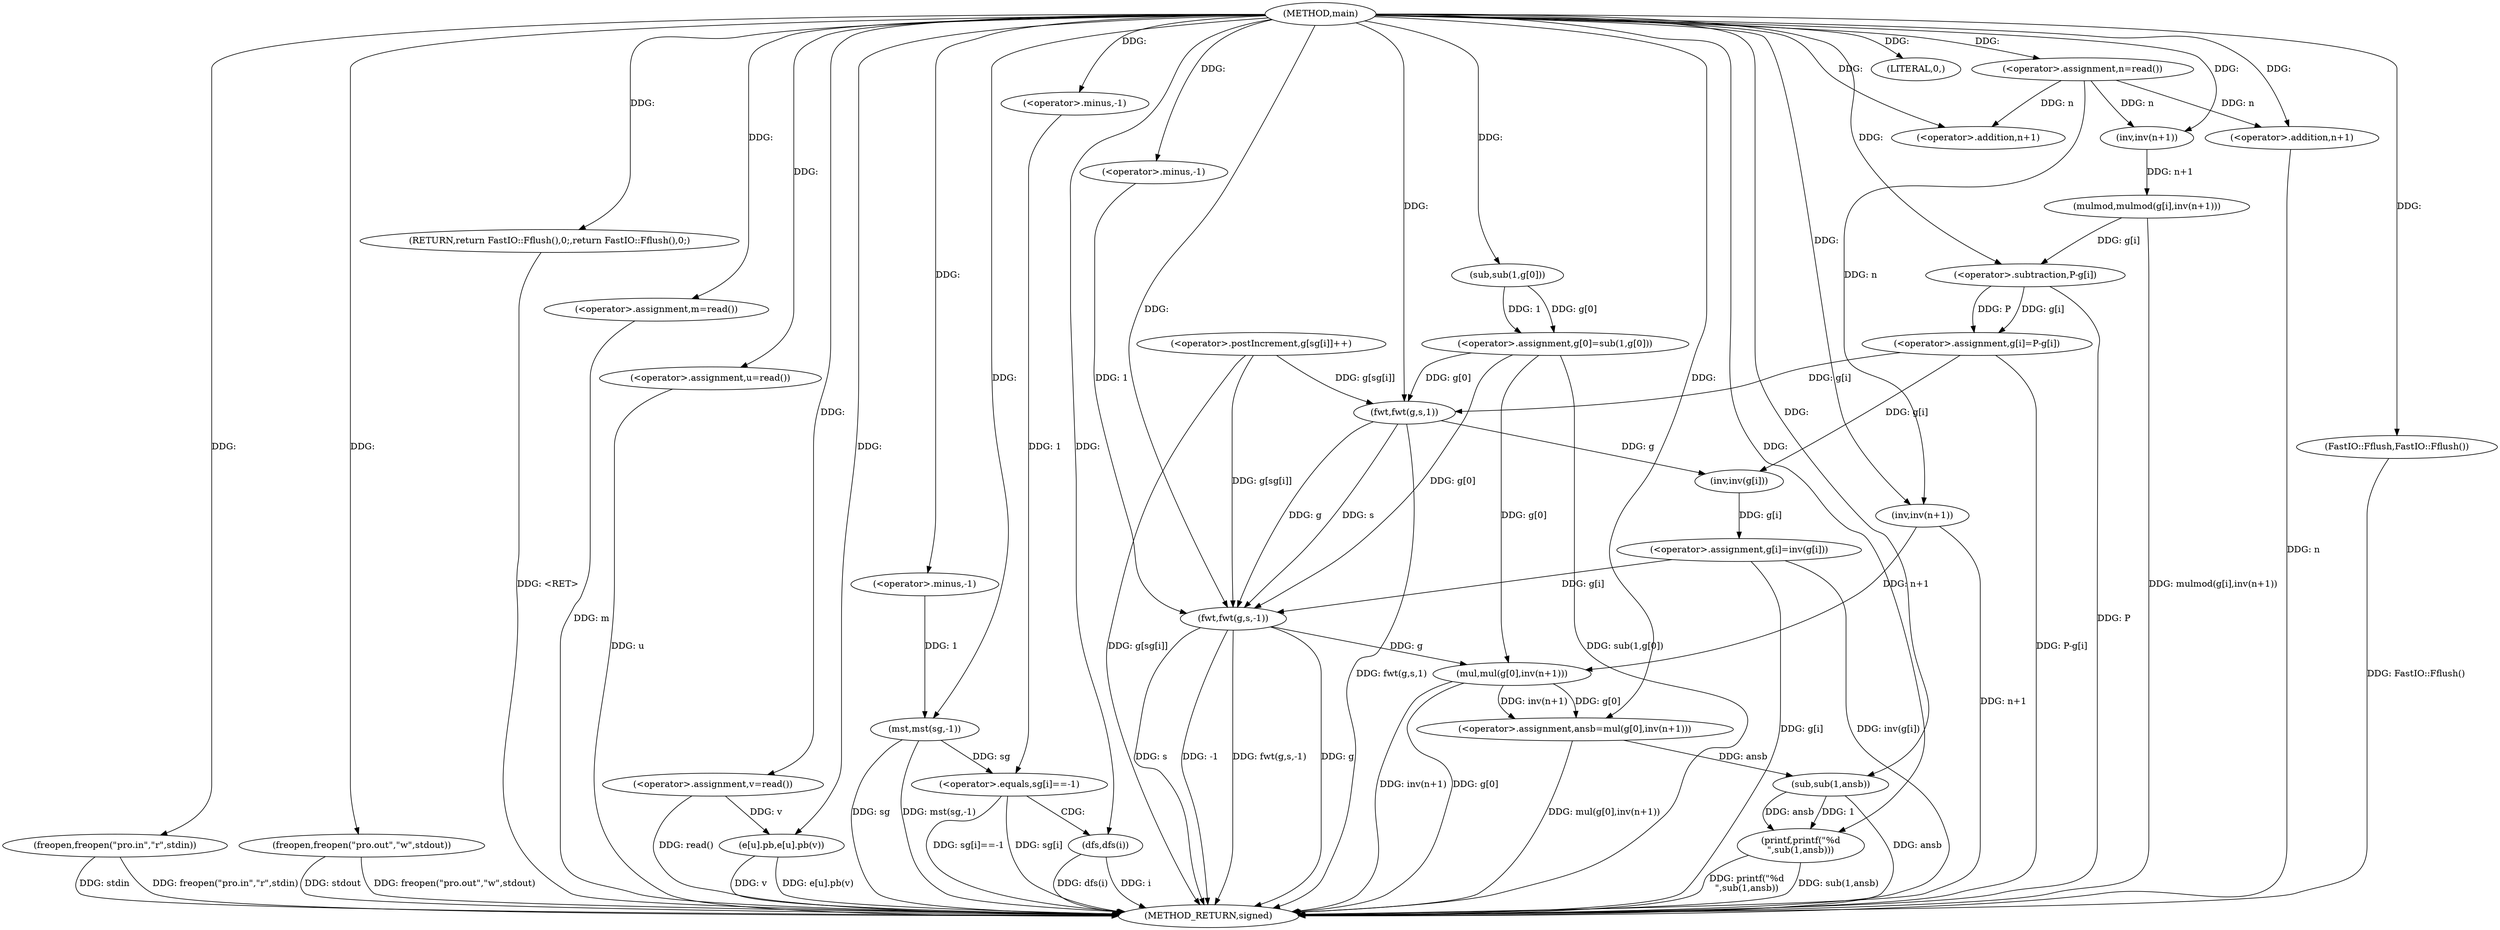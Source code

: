 digraph "main" {  
"1000718" [label = "(METHOD,main)" ]
"1000828" [label = "(METHOD_RETURN,signed)" ]
"1000720" [label = "(freopen,freopen(\"pro.in\",\"r\",stdin))" ]
"1000724" [label = "(freopen,freopen(\"pro.out\",\"w\",stdout))" ]
"1000746" [label = "(mst,mst(sg,-1))" ]
"1000759" [label = "(<operator>.postIncrement,g[sg[i]]++)" ]
"1000765" [label = "(mulmod,mulmod(g[i],inv(n+1)))" ]
"1000773" [label = "(<operator>.assignment,g[0]=sub(1,g[0]))" ]
"1000782" [label = "(<operator>.assignment,g[i]=P-g[i])" ]
"1000791" [label = "(fwt,fwt(g,s,1))" ]
"1000795" [label = "(<operator>.assignment,g[i]=inv(g[i]))" ]
"1000803" [label = "(fwt,fwt(g,s,-1))" ]
"1000809" [label = "(<operator>.assignment,ansb=mul(g[0],inv(n+1)))" ]
"1000819" [label = "(printf,printf(\"%d\n\",sub(1,ansb)))" ]
"1000824" [label = "(RETURN,return FastIO::Fflush(),0;,return FastIO::Fflush(),0;)" ]
"1000729" [label = "(<operator>.assignment,n=read())" ]
"1000732" [label = "(<operator>.assignment,m=read())" ]
"1000737" [label = "(<operator>.assignment,u=read())" ]
"1000741" [label = "(<operator>.assignment,v=read())" ]
"1000744" [label = "(e[u].pb,e[u].pb(v))" ]
"1000751" [label = "(<operator>.equals,sg[i]==-1)" ]
"1000757" [label = "(dfs,dfs(i))" ]
"1000748" [label = "(<operator>.minus,-1)" ]
"1000769" [label = "(inv,inv(n+1))" ]
"1000777" [label = "(sub,sub(1,g[0]))" ]
"1000786" [label = "(<operator>.subtraction,P-g[i])" ]
"1000799" [label = "(inv,inv(g[i]))" ]
"1000806" [label = "(<operator>.minus,-1)" ]
"1000811" [label = "(mul,mul(g[0],inv(n+1)))" ]
"1000821" [label = "(sub,sub(1,ansb))" ]
"1000826" [label = "(FastIO::Fflush,FastIO::Fflush())" ]
"1000827" [label = "(LITERAL,0,)" ]
"1000755" [label = "(<operator>.minus,-1)" ]
"1000770" [label = "(<operator>.addition,n+1)" ]
"1000815" [label = "(inv,inv(n+1))" ]
"1000816" [label = "(<operator>.addition,n+1)" ]
  "1000824" -> "1000828"  [ label = "DDG: <RET>"] 
  "1000720" -> "1000828"  [ label = "DDG: freopen(\"pro.in\",\"r\",stdin)"] 
  "1000724" -> "1000828"  [ label = "DDG: freopen(\"pro.out\",\"w\",stdout)"] 
  "1000737" -> "1000828"  [ label = "DDG: u"] 
  "1000741" -> "1000828"  [ label = "DDG: read()"] 
  "1000744" -> "1000828"  [ label = "DDG: v"] 
  "1000744" -> "1000828"  [ label = "DDG: e[u].pb(v)"] 
  "1000746" -> "1000828"  [ label = "DDG: sg"] 
  "1000746" -> "1000828"  [ label = "DDG: mst(sg,-1)"] 
  "1000751" -> "1000828"  [ label = "DDG: sg[i]"] 
  "1000751" -> "1000828"  [ label = "DDG: sg[i]==-1"] 
  "1000757" -> "1000828"  [ label = "DDG: i"] 
  "1000757" -> "1000828"  [ label = "DDG: dfs(i)"] 
  "1000759" -> "1000828"  [ label = "DDG: g[sg[i]]"] 
  "1000765" -> "1000828"  [ label = "DDG: mulmod(g[i],inv(n+1))"] 
  "1000773" -> "1000828"  [ label = "DDG: sub(1,g[0])"] 
  "1000782" -> "1000828"  [ label = "DDG: P-g[i]"] 
  "1000791" -> "1000828"  [ label = "DDG: fwt(g,s,1)"] 
  "1000795" -> "1000828"  [ label = "DDG: g[i]"] 
  "1000795" -> "1000828"  [ label = "DDG: inv(g[i])"] 
  "1000803" -> "1000828"  [ label = "DDG: g"] 
  "1000803" -> "1000828"  [ label = "DDG: s"] 
  "1000803" -> "1000828"  [ label = "DDG: -1"] 
  "1000803" -> "1000828"  [ label = "DDG: fwt(g,s,-1)"] 
  "1000811" -> "1000828"  [ label = "DDG: g[0]"] 
  "1000816" -> "1000828"  [ label = "DDG: n"] 
  "1000815" -> "1000828"  [ label = "DDG: n+1"] 
  "1000811" -> "1000828"  [ label = "DDG: inv(n+1)"] 
  "1000809" -> "1000828"  [ label = "DDG: mul(g[0],inv(n+1))"] 
  "1000821" -> "1000828"  [ label = "DDG: ansb"] 
  "1000819" -> "1000828"  [ label = "DDG: sub(1,ansb)"] 
  "1000819" -> "1000828"  [ label = "DDG: printf(\"%d\n\",sub(1,ansb))"] 
  "1000826" -> "1000828"  [ label = "DDG: FastIO::Fflush()"] 
  "1000720" -> "1000828"  [ label = "DDG: stdin"] 
  "1000724" -> "1000828"  [ label = "DDG: stdout"] 
  "1000732" -> "1000828"  [ label = "DDG: m"] 
  "1000786" -> "1000828"  [ label = "DDG: P"] 
  "1000777" -> "1000773"  [ label = "DDG: 1"] 
  "1000777" -> "1000773"  [ label = "DDG: g[0]"] 
  "1000786" -> "1000782"  [ label = "DDG: P"] 
  "1000786" -> "1000782"  [ label = "DDG: g[i]"] 
  "1000799" -> "1000795"  [ label = "DDG: g[i]"] 
  "1000811" -> "1000809"  [ label = "DDG: g[0]"] 
  "1000811" -> "1000809"  [ label = "DDG: inv(n+1)"] 
  "1000718" -> "1000824"  [ label = "DDG: "] 
  "1000718" -> "1000720"  [ label = "DDG: "] 
  "1000718" -> "1000724"  [ label = "DDG: "] 
  "1000718" -> "1000729"  [ label = "DDG: "] 
  "1000718" -> "1000732"  [ label = "DDG: "] 
  "1000718" -> "1000737"  [ label = "DDG: "] 
  "1000718" -> "1000741"  [ label = "DDG: "] 
  "1000718" -> "1000746"  [ label = "DDG: "] 
  "1000748" -> "1000746"  [ label = "DDG: 1"] 
  "1000769" -> "1000765"  [ label = "DDG: n+1"] 
  "1000759" -> "1000791"  [ label = "DDG: g[sg[i]]"] 
  "1000773" -> "1000791"  [ label = "DDG: g[0]"] 
  "1000782" -> "1000791"  [ label = "DDG: g[i]"] 
  "1000718" -> "1000791"  [ label = "DDG: "] 
  "1000759" -> "1000803"  [ label = "DDG: g[sg[i]]"] 
  "1000773" -> "1000803"  [ label = "DDG: g[0]"] 
  "1000791" -> "1000803"  [ label = "DDG: g"] 
  "1000795" -> "1000803"  [ label = "DDG: g[i]"] 
  "1000718" -> "1000803"  [ label = "DDG: "] 
  "1000791" -> "1000803"  [ label = "DDG: s"] 
  "1000806" -> "1000803"  [ label = "DDG: 1"] 
  "1000718" -> "1000809"  [ label = "DDG: "] 
  "1000718" -> "1000819"  [ label = "DDG: "] 
  "1000821" -> "1000819"  [ label = "DDG: 1"] 
  "1000821" -> "1000819"  [ label = "DDG: ansb"] 
  "1000741" -> "1000744"  [ label = "DDG: v"] 
  "1000718" -> "1000744"  [ label = "DDG: "] 
  "1000718" -> "1000748"  [ label = "DDG: "] 
  "1000746" -> "1000751"  [ label = "DDG: sg"] 
  "1000755" -> "1000751"  [ label = "DDG: 1"] 
  "1000718" -> "1000757"  [ label = "DDG: "] 
  "1000718" -> "1000769"  [ label = "DDG: "] 
  "1000729" -> "1000769"  [ label = "DDG: n"] 
  "1000718" -> "1000777"  [ label = "DDG: "] 
  "1000718" -> "1000786"  [ label = "DDG: "] 
  "1000765" -> "1000786"  [ label = "DDG: g[i]"] 
  "1000782" -> "1000799"  [ label = "DDG: g[i]"] 
  "1000791" -> "1000799"  [ label = "DDG: g"] 
  "1000718" -> "1000806"  [ label = "DDG: "] 
  "1000773" -> "1000811"  [ label = "DDG: g[0]"] 
  "1000803" -> "1000811"  [ label = "DDG: g"] 
  "1000815" -> "1000811"  [ label = "DDG: n+1"] 
  "1000718" -> "1000821"  [ label = "DDG: "] 
  "1000809" -> "1000821"  [ label = "DDG: ansb"] 
  "1000718" -> "1000826"  [ label = "DDG: "] 
  "1000718" -> "1000827"  [ label = "DDG: "] 
  "1000718" -> "1000755"  [ label = "DDG: "] 
  "1000729" -> "1000770"  [ label = "DDG: n"] 
  "1000718" -> "1000770"  [ label = "DDG: "] 
  "1000718" -> "1000815"  [ label = "DDG: "] 
  "1000729" -> "1000815"  [ label = "DDG: n"] 
  "1000718" -> "1000816"  [ label = "DDG: "] 
  "1000729" -> "1000816"  [ label = "DDG: n"] 
  "1000751" -> "1000757"  [ label = "CDG: "] 
}
